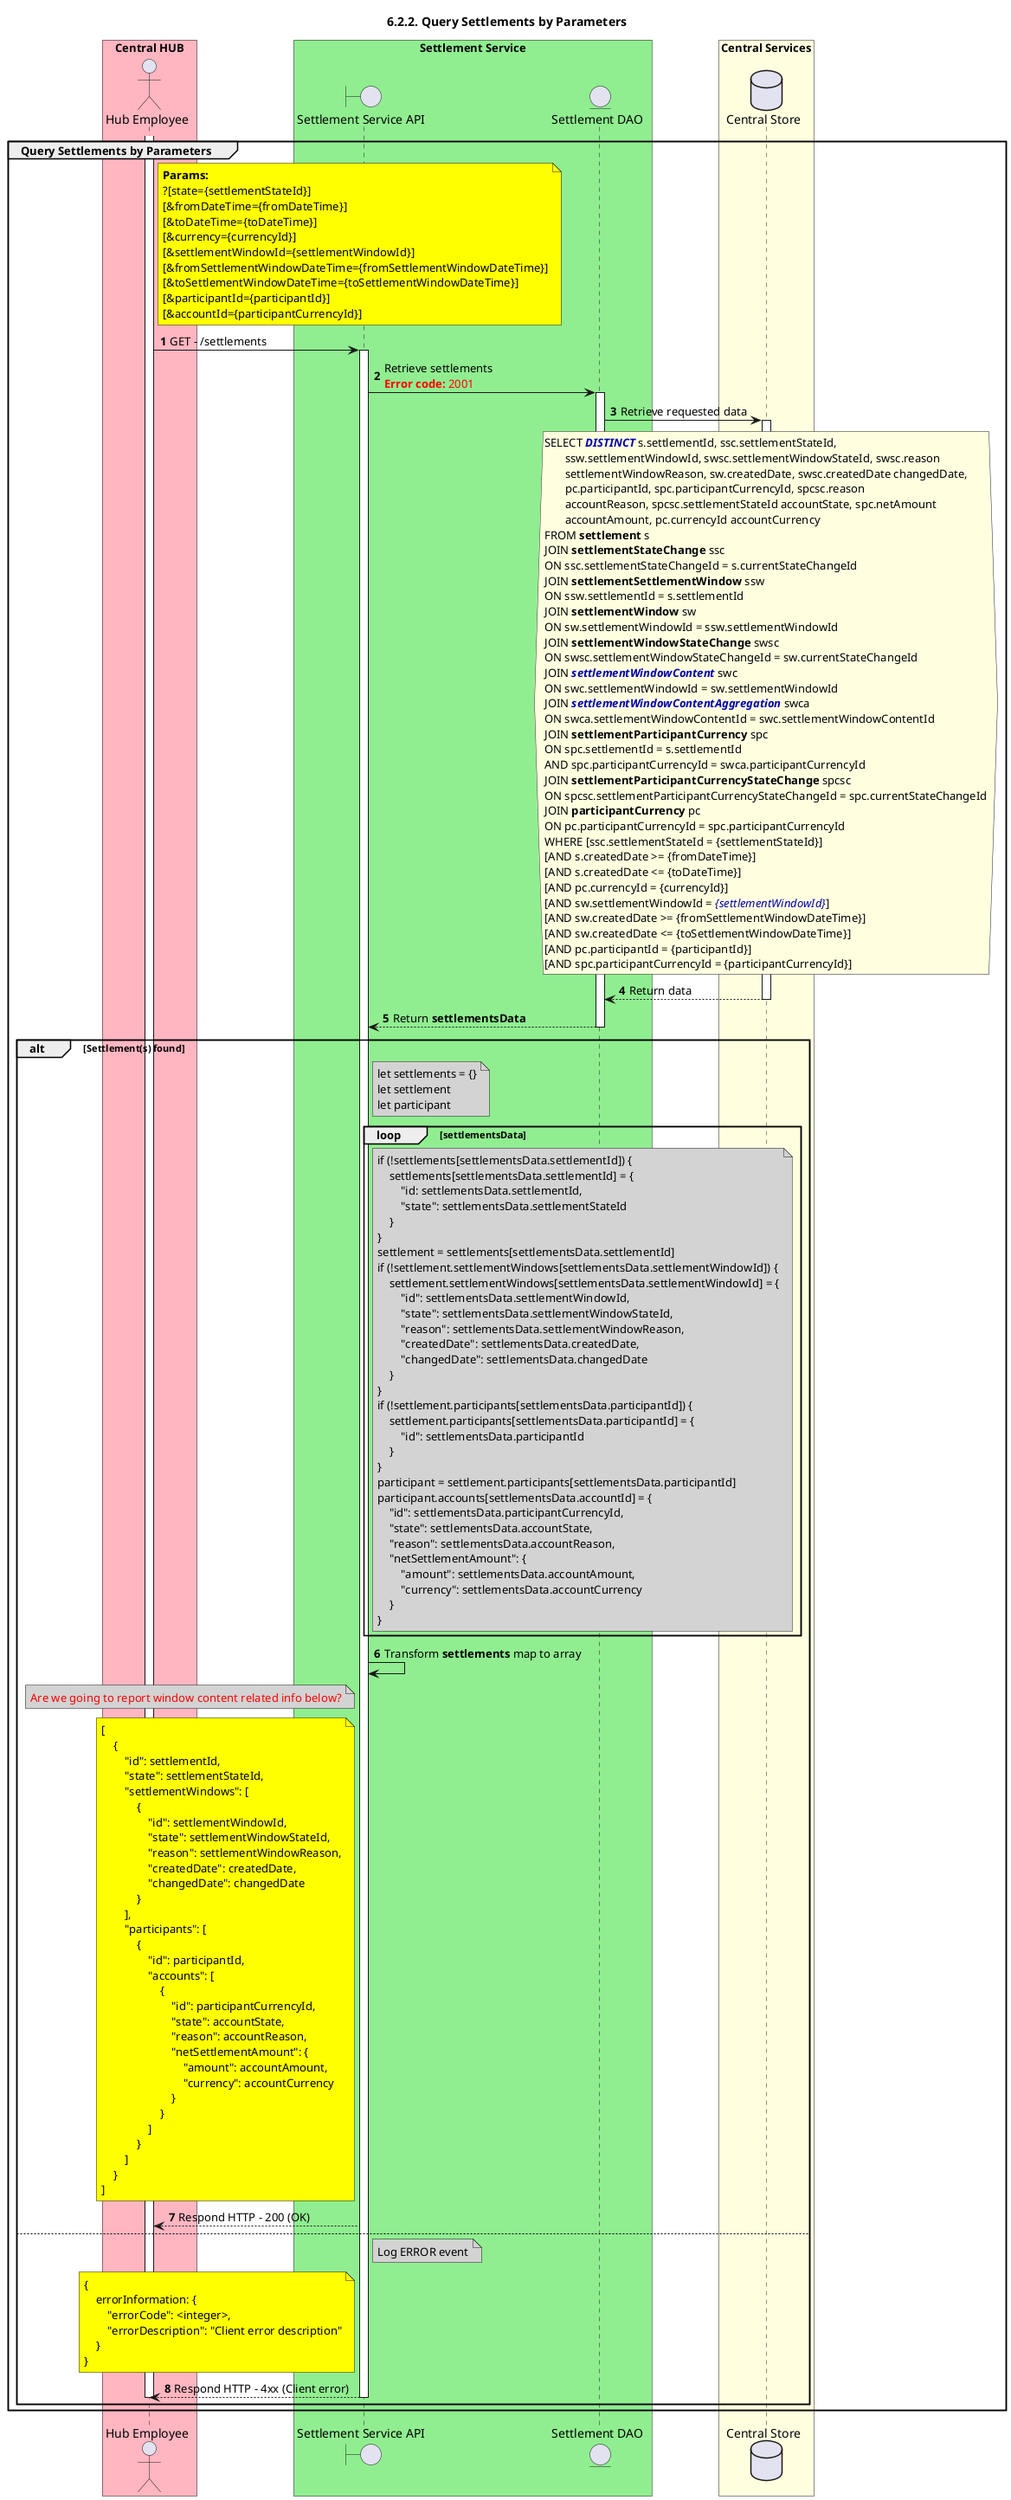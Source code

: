 /'*****
 License
 --------------
 Copyright © 2017 Bill & Melinda Gates Foundation
 The Mojaloop files are made available by the Bill & Melinda Gates Foundation under the Apache License, Version 2.0 (the "License") and you may not use these files except in compliance with the License. You may obtain a copy of the License at
 http://www.apache.org/licenses/LICENSE-2.0
 Unless required by applicable law or agreed to in writing, the Mojaloop files are distributed on an "AS IS" BASIS, WITHOUT WARRANTIES OR CONDITIONS OF ANY KIND, either express or implied. See the License for the specific language governing permissions and limitations under the License.
 Contributors
 --------------
 This is the official list of the Mojaloop project contributors for this file.
 Names of the original copyright holders (individuals or organizations)
 should be listed with a '*' in the first column. People who have
 contributed from an organization can be listed under the organization
 that actually holds the copyright for their contributions (see the
 Gates Foundation organization for an example). Those individuals should have
 their names indented and be marked with a '-'. Email address can be added
 optionally within square brackets <email>.
 * Gates Foundation
 - Name Surname <name.surname@gatesfoundation.com>

 * ModusBox
 - Georgi Georgiev <georgi.georgiev@modusbox.com>
 --------------
 ******'/

@startuml
' declate title
title 6.2.2. Query Settlements by Parameters

autonumber

' declare actors
actor "Hub Employee" as OPERATOR
boundary "Settlement Service API" as SSAPI
entity "Settlement DAO" as SETTLE_DAO
database "Central Store" as DB

box "Central HUB" #LightPink
    participant OPERATOR
end box

box "Settlement Service" #LightGreen
    participant SSAPI
    participant SETTLE_DAO
end box

box "Central Services" #LightYellow
    participant DB
end box

' start flow
group Query Settlements by Parameters
    activate OPERATOR
    note right of OPERATOR #Yellow
        **Params:**
        ?[state={settlementStateId}]
        [&fromDateTime={fromDateTime}]
        [&toDateTime={toDateTime}]
        [&currency={currencyId}]
        [&settlementWindowId={settlementWindowId}]
        [&fromSettlementWindowDateTime={fromSettlementWindowDateTime}]
        [&toSettlementWindowDateTime={toSettlementWindowDateTime}]
        [&participantId={participantId}]
        [&accountId={participantCurrencyId}]
    end note

    OPERATOR -> SSAPI: GET - /settlements
    activate SSAPI
    SSAPI -> SETTLE_DAO: Retrieve settlements\n<color #FF0000><b>Error code:</b> 2001</color>
    activate SETTLE_DAO

    SETTLE_DAO -> DB: Retrieve requested data
    activate DB
    hnote over DB #lightyellow
        SELECT <color 00A>**//DISTINCT//**</color> s.settlementId, ssc.settlementStateId,
               ssw.settlementWindowId, swsc.settlementWindowStateId, swsc.reason 
               settlementWindowReason, sw.createdDate, swsc.createdDate changedDate, 
               pc.participantId, spc.participantCurrencyId, spcsc.reason
               accountReason, spcsc.settlementStateId accountState, spc.netAmount
               accountAmount, pc.currencyId accountCurrency
        FROM **settlement** s
        JOIN **settlementStateChange** ssc
        ON ssc.settlementStateChangeId = s.currentStateChangeId
        JOIN **settlementSettlementWindow** ssw
        ON ssw.settlementId = s.settlementId
        JOIN **settlementWindow** sw
        ON sw.settlementWindowId = ssw.settlementWindowId
        JOIN **settlementWindowStateChange** swsc
        ON swsc.settlementWindowStateChangeId = sw.currentStateChangeId
        JOIN <color 00A>**//settlementWindowContent//**</color> swc
        ON swc.settlementWindowId = sw.settlementWindowId
        JOIN <color 00A>**//settlementWindowContentAggregation//**</color> swca
        ON swca.settlementWindowContentId = swc.settlementWindowContentId
        JOIN **settlementParticipantCurrency** spc
        ON spc.settlementId = s.settlementId
        AND spc.participantCurrencyId = swca.participantCurrencyId
        JOIN **settlementParticipantCurrencyStateChange** spcsc
        ON spcsc.settlementParticipantCurrencyStateChangeId = spc.currentStateChangeId
        JOIN **participantCurrency** pc
        ON pc.participantCurrencyId = spc.participantCurrencyId
        WHERE [ssc.settlementStateId = {settlementStateId}]
        [AND s.createdDate >= {fromDateTime}]
        [AND s.createdDate <= {toDateTime}]
        [AND pc.currencyId = {currencyId}]
        [AND sw.settlementWindowId = <color 00A>//{settlementWindowId}//</color>]
        [AND sw.createdDate >= {fromSettlementWindowDateTime}]
        [AND sw.createdDate <= {toSettlementWindowDateTime}]
        [AND pc.participantId = {participantId}]
        [AND spc.participantCurrencyId = {participantCurrencyId}]
    end hnote
    SETTLE_DAO <-- DB: Return data
    deactivate DB
    SSAPI <-- SETTLE_DAO: Return **settlementsData**
    deactivate SETTLE_DAO
    alt Settlement(s) found
        note right of SSAPI #lightgray
            let settlements = {}
            let settlement
            let participant
        end note
        loop settlementsData
            note right of SSAPI #lightgray
                if (!settlements[settlementsData.settlementId]) {
                    settlements[settlementsData.settlementId] = {
                        "id: settlementsData.settlementId,
                        "state": settlementsData.settlementStateId
                    }
                }
                settlement = settlements[settlementsData.settlementId]
                if (!settlement.settlementWindows[settlementsData.settlementWindowId]) {
                    settlement.settlementWindows[settlementsData.settlementWindowId] = {
                        "id": settlementsData.settlementWindowId,
                        "state": settlementsData.settlementWindowStateId,
                        "reason": settlementsData.settlementWindowReason,
                        "createdDate": settlementsData.createdDate,
                        "changedDate": settlementsData.changedDate
                    }
                }
                if (!settlement.participants[settlementsData.participantId]) {
                    settlement.participants[settlementsData.participantId] = {
                        "id": settlementsData.participantId
                    }
                }
                participant = settlement.participants[settlementsData.participantId]
                participant.accounts[settlementsData.accountId] = {
                    "id": settlementsData.participantCurrencyId,
                    "state": settlementsData.accountState,
                    "reason": settlementsData.accountReason,
                    "netSettlementAmount": {
                        "amount": settlementsData.accountAmount,
                        "currency": settlementsData.accountCurrency
                    }
                }
            end note
        end
        SSAPI -> SSAPI: Transform **settlements** map to array
        deactivate SETTLE_DAO
        note left of SSAPI #lightgray
            <color #red>Are we going to report window content related info below?</color>
        end note
        note left of SSAPI #yellow
            [
                {
                    "id": settlementId,
                    "state": settlementStateId,
                    "settlementWindows": [
                        {
                            "id": settlementWindowId,
                            "state": settlementWindowStateId,
                            "reason": settlementWindowReason,
                            "createdDate": createdDate,
                            "changedDate": changedDate
                        }
                    ],
                    "participants": [
                        {
                            "id": participantId,
                            "accounts": [
                                {
                                    "id": participantCurrencyId,
                                    "state": accountState,
                                    "reason": accountReason,
                                    "netSettlementAmount": {
                                        "amount": accountAmount,
                                        "currency": accountCurrency
                                    }
                                }
                            ]
                        }
                    ]
                }
            ]
        end note
        OPERATOR <-- SSAPI: Respond HTTP - 200 (OK)
    else
        note right of SSAPI #lightgray
            Log ERROR event
        end note
        note left of SSAPI #yellow
            {
                errorInformation: {
                    "errorCode": <integer>,
                    "errorDescription": "Client error description"
                }
            }
        end note
        OPERATOR <-- SSAPI: Respond HTTP - 4xx (Client error)
        deactivate SSAPI
        deactivate OPERATOR
    end
end
@enduml